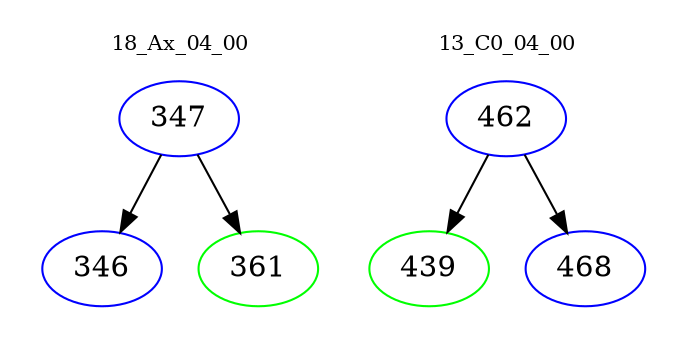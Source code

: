 digraph{
subgraph cluster_0 {
color = white
label = "18_Ax_04_00";
fontsize=10;
T0_347 [label="347", color="blue"]
T0_347 -> T0_346 [color="black"]
T0_346 [label="346", color="blue"]
T0_347 -> T0_361 [color="black"]
T0_361 [label="361", color="green"]
}
subgraph cluster_1 {
color = white
label = "13_C0_04_00";
fontsize=10;
T1_462 [label="462", color="blue"]
T1_462 -> T1_439 [color="black"]
T1_439 [label="439", color="green"]
T1_462 -> T1_468 [color="black"]
T1_468 [label="468", color="blue"]
}
}
